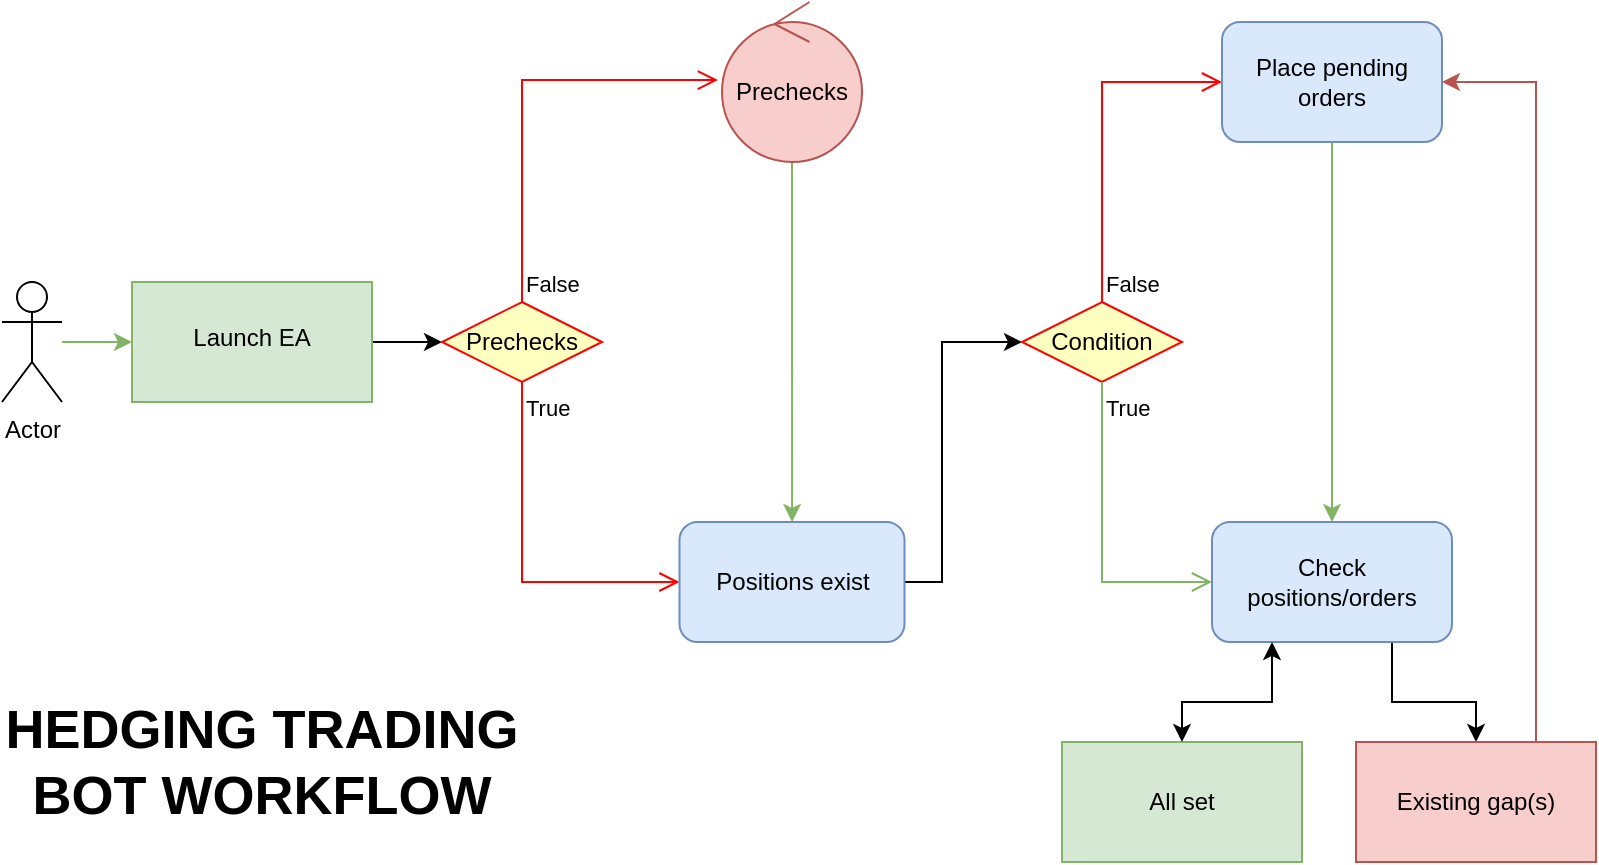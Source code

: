 <mxfile version="17.1.3" type="device"><diagram id="U2lFxktPaEXklclutEbk" name="Page-1"><mxGraphModel dx="819" dy="482" grid="1" gridSize="10" guides="1" tooltips="1" connect="1" arrows="1" fold="1" page="1" pageScale="1" pageWidth="827" pageHeight="1169" math="0" shadow="0"><root><mxCell id="0"/><mxCell id="1" parent="0"/><mxCell id="5BOzaT2iGtairYvAu-mv-16" value="" style="edgeStyle=orthogonalEdgeStyle;rounded=0;orthogonalLoop=1;jettySize=auto;html=1;fillColor=#d5e8d4;strokeColor=#82b366;" edge="1" parent="1" source="5BOzaT2iGtairYvAu-mv-14" target="5BOzaT2iGtairYvAu-mv-15"><mxGeometry relative="1" as="geometry"/></mxCell><mxCell id="5BOzaT2iGtairYvAu-mv-14" value="Actor" style="shape=umlActor;verticalLabelPosition=bottom;verticalAlign=top;html=1;outlineConnect=0;" vertex="1" parent="1"><mxGeometry x="30" y="170" width="30" height="60" as="geometry"/></mxCell><mxCell id="5BOzaT2iGtairYvAu-mv-25" value="" style="edgeStyle=orthogonalEdgeStyle;rounded=0;orthogonalLoop=1;jettySize=auto;html=1;" edge="1" parent="1" source="5BOzaT2iGtairYvAu-mv-15" target="5BOzaT2iGtairYvAu-mv-21"><mxGeometry relative="1" as="geometry"/></mxCell><mxCell id="5BOzaT2iGtairYvAu-mv-15" value="&lt;br&gt;Launch EA" style="whiteSpace=wrap;html=1;verticalAlign=top;fillColor=#d5e8d4;strokeColor=#82b366;" vertex="1" parent="1"><mxGeometry x="95" y="170" width="120" height="60" as="geometry"/></mxCell><mxCell id="5BOzaT2iGtairYvAu-mv-21" value="Prechecks" style="rhombus;whiteSpace=wrap;html=1;fillColor=#ffffc0;strokeColor=#ff0000;" vertex="1" parent="1"><mxGeometry x="250" y="180" width="80" height="40" as="geometry"/></mxCell><mxCell id="5BOzaT2iGtairYvAu-mv-22" value="False" style="edgeStyle=orthogonalEdgeStyle;html=1;align=left;verticalAlign=bottom;endArrow=open;endSize=8;strokeColor=#ff0000;rounded=0;entryX=-0.029;entryY=0.488;entryDx=0;entryDy=0;entryPerimeter=0;" edge="1" source="5BOzaT2iGtairYvAu-mv-21" parent="1" target="5BOzaT2iGtairYvAu-mv-26"><mxGeometry x="-1" relative="1" as="geometry"><mxPoint x="400" y="200" as="targetPoint"/><Array as="points"><mxPoint x="290" y="69"/></Array></mxGeometry></mxCell><mxCell id="5BOzaT2iGtairYvAu-mv-23" value="True" style="edgeStyle=orthogonalEdgeStyle;html=1;align=left;verticalAlign=top;endArrow=open;endSize=8;strokeColor=#ff0000;rounded=0;entryX=0;entryY=0.5;entryDx=0;entryDy=0;" edge="1" source="5BOzaT2iGtairYvAu-mv-21" parent="1" target="5BOzaT2iGtairYvAu-mv-28"><mxGeometry x="-1" relative="1" as="geometry"><mxPoint x="290" y="280" as="targetPoint"/><Array as="points"><mxPoint x="290" y="320"/></Array></mxGeometry></mxCell><mxCell id="5BOzaT2iGtairYvAu-mv-29" value="" style="edgeStyle=orthogonalEdgeStyle;rounded=0;orthogonalLoop=1;jettySize=auto;html=1;fillColor=#d5e8d4;strokeColor=#82b366;" edge="1" parent="1" source="5BOzaT2iGtairYvAu-mv-26" target="5BOzaT2iGtairYvAu-mv-28"><mxGeometry relative="1" as="geometry"/></mxCell><mxCell id="5BOzaT2iGtairYvAu-mv-26" value="Prechecks" style="ellipse;shape=umlControl;whiteSpace=wrap;html=1;fillColor=#f8cecc;strokeColor=#b85450;" vertex="1" parent="1"><mxGeometry x="390" y="30" width="70" height="80" as="geometry"/></mxCell><mxCell id="5BOzaT2iGtairYvAu-mv-33" value="" style="edgeStyle=orthogonalEdgeStyle;rounded=0;orthogonalLoop=1;jettySize=auto;html=1;" edge="1" parent="1" source="5BOzaT2iGtairYvAu-mv-28" target="5BOzaT2iGtairYvAu-mv-30"><mxGeometry relative="1" as="geometry"><Array as="points"><mxPoint x="500" y="320"/><mxPoint x="500" y="200"/></Array></mxGeometry></mxCell><mxCell id="5BOzaT2iGtairYvAu-mv-28" value="Positions exist" style="rounded=1;whiteSpace=wrap;html=1;fillColor=#dae8fc;strokeColor=#6c8ebf;" vertex="1" parent="1"><mxGeometry x="368.75" y="290" width="112.5" height="60" as="geometry"/></mxCell><mxCell id="5BOzaT2iGtairYvAu-mv-30" value="Condition" style="rhombus;whiteSpace=wrap;html=1;fillColor=#ffffc0;strokeColor=#ff0000;" vertex="1" parent="1"><mxGeometry x="540" y="180" width="80" height="40" as="geometry"/></mxCell><mxCell id="5BOzaT2iGtairYvAu-mv-31" value="False" style="edgeStyle=orthogonalEdgeStyle;html=1;align=left;verticalAlign=bottom;endArrow=open;endSize=8;strokeColor=#ff0000;rounded=0;entryX=0;entryY=0.5;entryDx=0;entryDy=0;" edge="1" source="5BOzaT2iGtairYvAu-mv-30" parent="1" target="5BOzaT2iGtairYvAu-mv-34"><mxGeometry x="-1" relative="1" as="geometry"><mxPoint x="650" y="70" as="targetPoint"/><Array as="points"><mxPoint x="580" y="70"/></Array></mxGeometry></mxCell><mxCell id="5BOzaT2iGtairYvAu-mv-32" value="True" style="edgeStyle=orthogonalEdgeStyle;html=1;align=left;verticalAlign=top;endArrow=open;endSize=8;strokeColor=#82b366;rounded=0;entryX=0;entryY=0.5;entryDx=0;entryDy=0;fillColor=#d5e8d4;" edge="1" source="5BOzaT2iGtairYvAu-mv-30" parent="1" target="5BOzaT2iGtairYvAu-mv-36"><mxGeometry x="-1" relative="1" as="geometry"><mxPoint x="580" y="340" as="targetPoint"/><Array as="points"><mxPoint x="580" y="320"/></Array></mxGeometry></mxCell><mxCell id="5BOzaT2iGtairYvAu-mv-37" style="edgeStyle=orthogonalEdgeStyle;rounded=0;orthogonalLoop=1;jettySize=auto;html=1;entryX=0.5;entryY=0;entryDx=0;entryDy=0;fillColor=#d5e8d4;strokeColor=#82b366;" edge="1" parent="1" source="5BOzaT2iGtairYvAu-mv-34" target="5BOzaT2iGtairYvAu-mv-36"><mxGeometry relative="1" as="geometry"/></mxCell><mxCell id="5BOzaT2iGtairYvAu-mv-34" value="Place pending orders" style="rounded=1;whiteSpace=wrap;html=1;fillColor=#dae8fc;strokeColor=#6c8ebf;" vertex="1" parent="1"><mxGeometry x="640" y="40" width="110" height="60" as="geometry"/></mxCell><mxCell id="5BOzaT2iGtairYvAu-mv-45" style="edgeStyle=orthogonalEdgeStyle;rounded=0;orthogonalLoop=1;jettySize=auto;html=1;exitX=0.75;exitY=1;exitDx=0;exitDy=0;entryX=0.5;entryY=0;entryDx=0;entryDy=0;" edge="1" parent="1" source="5BOzaT2iGtairYvAu-mv-36" target="5BOzaT2iGtairYvAu-mv-39"><mxGeometry relative="1" as="geometry"><Array as="points"><mxPoint x="725" y="380"/><mxPoint x="767" y="380"/></Array></mxGeometry></mxCell><mxCell id="5BOzaT2iGtairYvAu-mv-36" value="Check positions/orders" style="rounded=1;whiteSpace=wrap;html=1;fillColor=#dae8fc;strokeColor=#6c8ebf;" vertex="1" parent="1"><mxGeometry x="635" y="290" width="120" height="60" as="geometry"/></mxCell><mxCell id="5BOzaT2iGtairYvAu-mv-43" style="edgeStyle=orthogonalEdgeStyle;rounded=0;orthogonalLoop=1;jettySize=auto;html=1;exitX=0.75;exitY=0;exitDx=0;exitDy=0;entryX=1;entryY=0.5;entryDx=0;entryDy=0;fillColor=#f8cecc;strokeColor=#b85450;" edge="1" parent="1" source="5BOzaT2iGtairYvAu-mv-39" target="5BOzaT2iGtairYvAu-mv-34"><mxGeometry relative="1" as="geometry"/></mxCell><mxCell id="5BOzaT2iGtairYvAu-mv-39" value="Existing gap(s)" style="rounded=0;whiteSpace=wrap;html=1;fillColor=#f8cecc;strokeColor=#b85450;" vertex="1" parent="1"><mxGeometry x="707" y="400" width="120" height="60" as="geometry"/></mxCell><mxCell id="5BOzaT2iGtairYvAu-mv-40" value="All set" style="rounded=0;whiteSpace=wrap;html=1;fillColor=#d5e8d4;strokeColor=#82b366;" vertex="1" parent="1"><mxGeometry x="560" y="400" width="120" height="60" as="geometry"/></mxCell><mxCell id="5BOzaT2iGtairYvAu-mv-46" value="" style="endArrow=classic;startArrow=classic;html=1;rounded=0;entryX=0.25;entryY=1;entryDx=0;entryDy=0;" edge="1" parent="1" target="5BOzaT2iGtairYvAu-mv-36"><mxGeometry width="50" height="50" relative="1" as="geometry"><mxPoint x="620" y="400" as="sourcePoint"/><mxPoint x="510" y="420" as="targetPoint"/><Array as="points"><mxPoint x="620" y="380"/><mxPoint x="640" y="380"/><mxPoint x="665" y="380"/></Array></mxGeometry></mxCell><mxCell id="5BOzaT2iGtairYvAu-mv-47" value="HEDGING TRADING BOT WORKFLOW" style="rounded=0;whiteSpace=wrap;html=1;gradientColor=none;labelBackgroundColor=none;labelBorderColor=none;fontStyle=1;fontSize=27;fillColor=none;strokeColor=none;" vertex="1" parent="1"><mxGeometry x="30" y="360" width="260" height="100" as="geometry"/></mxCell></root></mxGraphModel></diagram></mxfile>